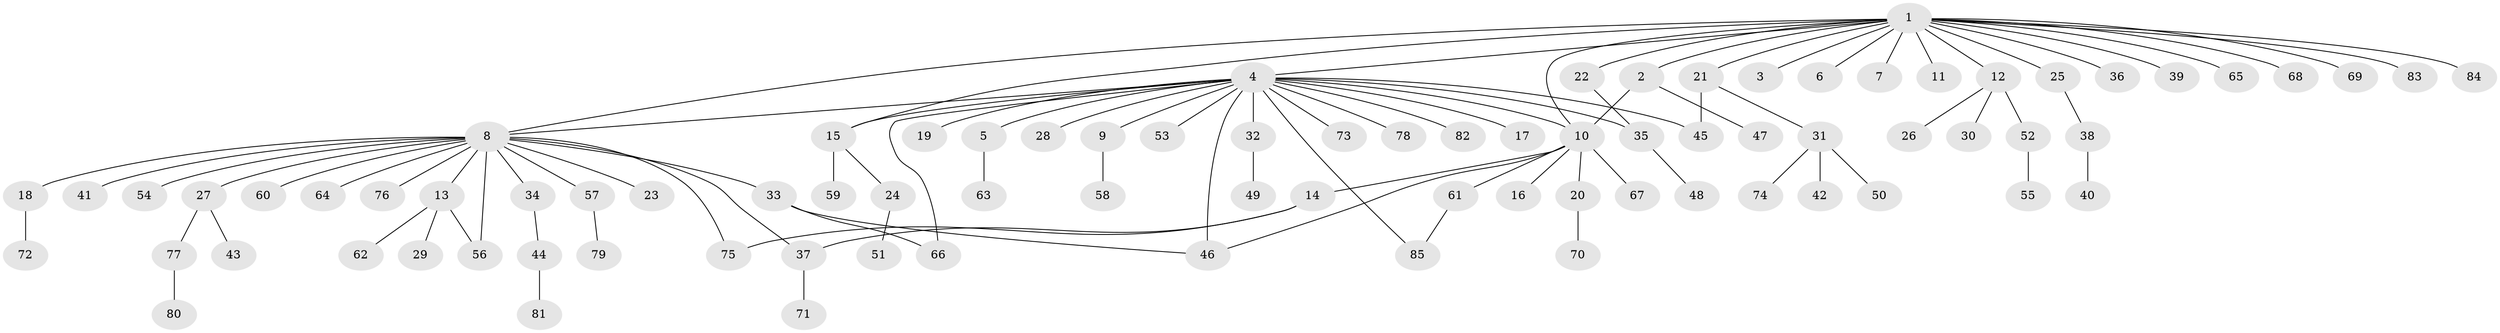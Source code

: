 // Generated by graph-tools (version 1.1) at 2025/35/03/09/25 02:35:40]
// undirected, 85 vertices, 97 edges
graph export_dot {
graph [start="1"]
  node [color=gray90,style=filled];
  1;
  2;
  3;
  4;
  5;
  6;
  7;
  8;
  9;
  10;
  11;
  12;
  13;
  14;
  15;
  16;
  17;
  18;
  19;
  20;
  21;
  22;
  23;
  24;
  25;
  26;
  27;
  28;
  29;
  30;
  31;
  32;
  33;
  34;
  35;
  36;
  37;
  38;
  39;
  40;
  41;
  42;
  43;
  44;
  45;
  46;
  47;
  48;
  49;
  50;
  51;
  52;
  53;
  54;
  55;
  56;
  57;
  58;
  59;
  60;
  61;
  62;
  63;
  64;
  65;
  66;
  67;
  68;
  69;
  70;
  71;
  72;
  73;
  74;
  75;
  76;
  77;
  78;
  79;
  80;
  81;
  82;
  83;
  84;
  85;
  1 -- 2;
  1 -- 3;
  1 -- 4;
  1 -- 6;
  1 -- 7;
  1 -- 8;
  1 -- 10;
  1 -- 11;
  1 -- 12;
  1 -- 15;
  1 -- 21;
  1 -- 22;
  1 -- 25;
  1 -- 36;
  1 -- 39;
  1 -- 65;
  1 -- 68;
  1 -- 69;
  1 -- 83;
  1 -- 84;
  2 -- 10;
  2 -- 47;
  4 -- 5;
  4 -- 8;
  4 -- 9;
  4 -- 10;
  4 -- 15;
  4 -- 17;
  4 -- 19;
  4 -- 28;
  4 -- 32;
  4 -- 35;
  4 -- 45;
  4 -- 46;
  4 -- 53;
  4 -- 66;
  4 -- 73;
  4 -- 78;
  4 -- 82;
  4 -- 85;
  5 -- 63;
  8 -- 13;
  8 -- 18;
  8 -- 23;
  8 -- 27;
  8 -- 33;
  8 -- 34;
  8 -- 37;
  8 -- 41;
  8 -- 54;
  8 -- 56;
  8 -- 57;
  8 -- 60;
  8 -- 64;
  8 -- 75;
  8 -- 76;
  9 -- 58;
  10 -- 14;
  10 -- 16;
  10 -- 20;
  10 -- 46;
  10 -- 61;
  10 -- 67;
  12 -- 26;
  12 -- 30;
  12 -- 52;
  13 -- 29;
  13 -- 56;
  13 -- 62;
  14 -- 37;
  14 -- 75;
  15 -- 24;
  15 -- 59;
  18 -- 72;
  20 -- 70;
  21 -- 31;
  21 -- 45;
  22 -- 35;
  24 -- 51;
  25 -- 38;
  27 -- 43;
  27 -- 77;
  31 -- 42;
  31 -- 50;
  31 -- 74;
  32 -- 49;
  33 -- 46;
  33 -- 66;
  34 -- 44;
  35 -- 48;
  37 -- 71;
  38 -- 40;
  44 -- 81;
  52 -- 55;
  57 -- 79;
  61 -- 85;
  77 -- 80;
}
